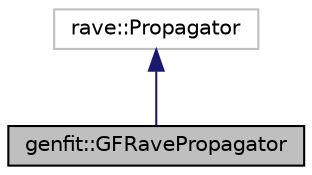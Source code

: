 digraph "genfit::GFRavePropagator"
{
 // LATEX_PDF_SIZE
  edge [fontname="Helvetica",fontsize="10",labelfontname="Helvetica",labelfontsize="10"];
  node [fontname="Helvetica",fontsize="10",shape=record];
  Node1 [label="genfit::GFRavePropagator",height=0.2,width=0.4,color="black", fillcolor="grey75", style="filled", fontcolor="black",tooltip="GFRavePropagator class."];
  Node2 -> Node1 [dir="back",color="midnightblue",fontsize="10",style="solid",fontname="Helvetica"];
  Node2 [label="rave::Propagator",height=0.2,width=0.4,color="grey75", fillcolor="white", style="filled",tooltip=" "];
}
